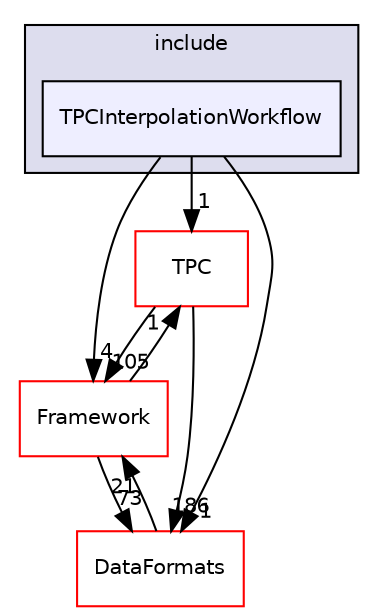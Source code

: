 digraph "/home/travis/build/AliceO2Group/AliceO2/Detectors/GlobalTrackingWorkflow/tpcinterpolationworkflow/include/TPCInterpolationWorkflow" {
  bgcolor=transparent;
  compound=true
  node [ fontsize="10", fontname="Helvetica"];
  edge [ labelfontsize="10", labelfontname="Helvetica"];
  subgraph clusterdir_667b74f49f637f2746b34e3f9ebf3ee9 {
    graph [ bgcolor="#ddddee", pencolor="black", label="include" fontname="Helvetica", fontsize="10", URL="dir_667b74f49f637f2746b34e3f9ebf3ee9.html"]
  dir_1197d1ac7388f0e6d2ceb935c433062e [shape=box, label="TPCInterpolationWorkflow", style="filled", fillcolor="#eeeeff", pencolor="black", URL="dir_1197d1ac7388f0e6d2ceb935c433062e.html"];
  }
  dir_a597e8e061b11201a1dff411feb10d0b [shape=box label="TPC" color="red" URL="dir_a597e8e061b11201a1dff411feb10d0b.html"];
  dir_bcbb2cf9a3d3d83e5515c82071a07177 [shape=box label="Framework" color="red" URL="dir_bcbb2cf9a3d3d83e5515c82071a07177.html"];
  dir_2171f7ec022c5423887b07c69b2f5b48 [shape=box label="DataFormats" color="red" URL="dir_2171f7ec022c5423887b07c69b2f5b48.html"];
  dir_a597e8e061b11201a1dff411feb10d0b->dir_bcbb2cf9a3d3d83e5515c82071a07177 [headlabel="105", labeldistance=1.5 headhref="dir_000059_000063.html"];
  dir_a597e8e061b11201a1dff411feb10d0b->dir_2171f7ec022c5423887b07c69b2f5b48 [headlabel="186", labeldistance=1.5 headhref="dir_000059_000090.html"];
  dir_1197d1ac7388f0e6d2ceb935c433062e->dir_a597e8e061b11201a1dff411feb10d0b [headlabel="1", labeldistance=1.5 headhref="dir_000520_000059.html"];
  dir_1197d1ac7388f0e6d2ceb935c433062e->dir_bcbb2cf9a3d3d83e5515c82071a07177 [headlabel="4", labeldistance=1.5 headhref="dir_000520_000063.html"];
  dir_1197d1ac7388f0e6d2ceb935c433062e->dir_2171f7ec022c5423887b07c69b2f5b48 [headlabel="1", labeldistance=1.5 headhref="dir_000520_000090.html"];
  dir_bcbb2cf9a3d3d83e5515c82071a07177->dir_a597e8e061b11201a1dff411feb10d0b [headlabel="1", labeldistance=1.5 headhref="dir_000063_000059.html"];
  dir_bcbb2cf9a3d3d83e5515c82071a07177->dir_2171f7ec022c5423887b07c69b2f5b48 [headlabel="73", labeldistance=1.5 headhref="dir_000063_000090.html"];
  dir_2171f7ec022c5423887b07c69b2f5b48->dir_bcbb2cf9a3d3d83e5515c82071a07177 [headlabel="21", labeldistance=1.5 headhref="dir_000090_000063.html"];
}
